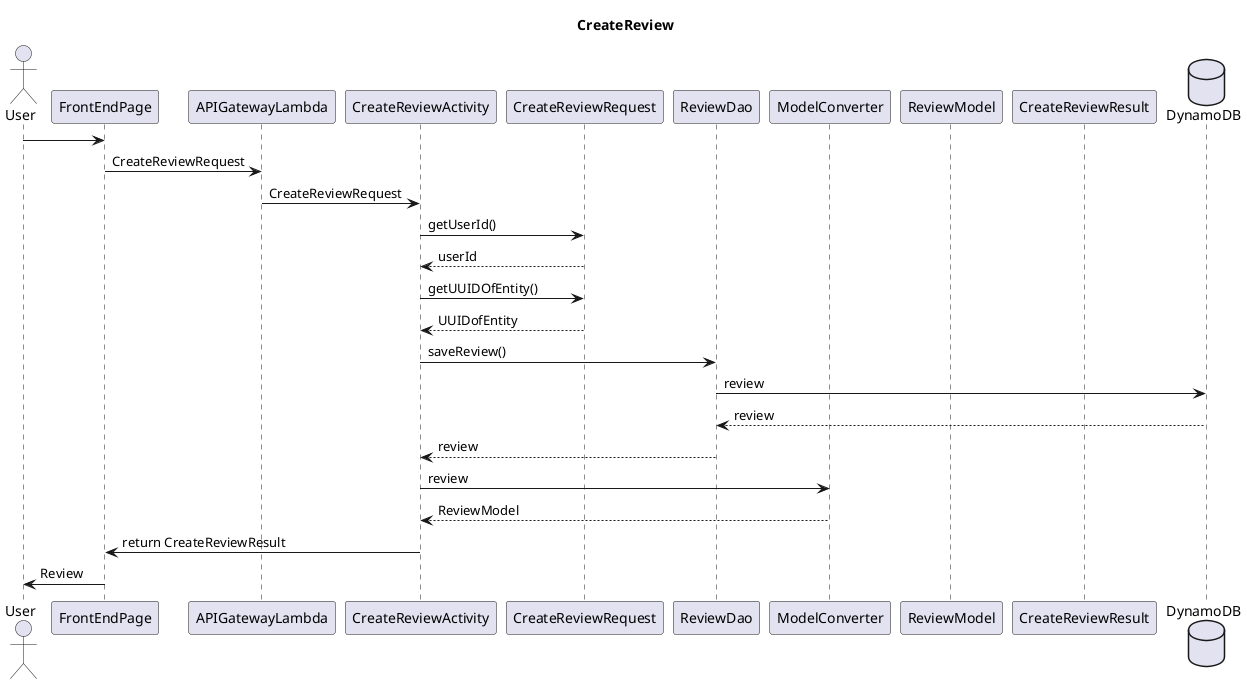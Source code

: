@startuml
title CreateReview
actor User

participant FrontEndPage
participant APIGatewayLambda
participant CreateReviewActivity
participant CreateReviewRequest
participant ReviewDao
participant ModelConverter
participant ReviewModel
participant CreateReviewResult
database DynamoDB

User -> FrontEndPage
FrontEndPage -> APIGatewayLambda : CreateReviewRequest
APIGatewayLambda ->CreateReviewActivity : CreateReviewRequest
CreateReviewActivity -> CreateReviewRequest : getUserId()
CreateReviewRequest --> CreateReviewActivity : userId
CreateReviewActivity -> CreateReviewRequest : getUUIDOfEntity()
CreateReviewRequest --> CreateReviewActivity: UUIDofEntity
CreateReviewActivity -> ReviewDao : saveReview()
ReviewDao -> DynamoDB : review
DynamoDB --> ReviewDao : review
ReviewDao--> CreateReviewActivity : review
CreateReviewActivity -> ModelConverter : review
ModelConverter --> CreateReviewActivity : ReviewModel
CreateReviewActivity -> FrontEndPage: return CreateReviewResult
FrontEndPage -> User : Review

@enduml

